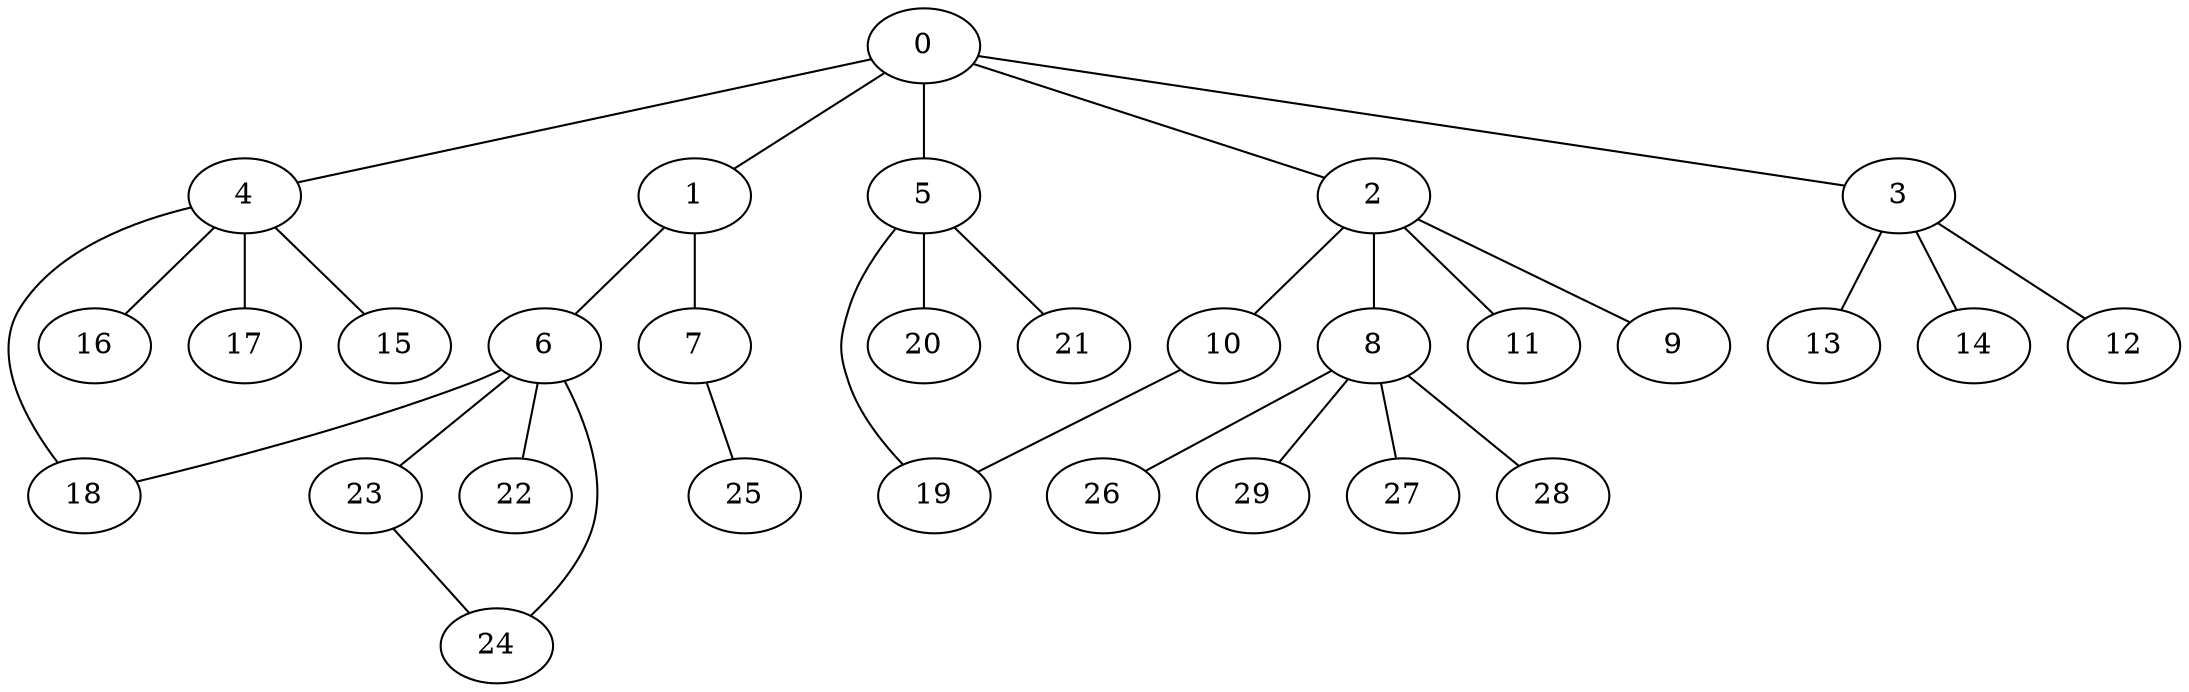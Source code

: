 
graph graphname {
    0 -- 1
0 -- 2
0 -- 3
0 -- 4
0 -- 5
1 -- 6
1 -- 7
2 -- 8
2 -- 10
2 -- 11
2 -- 9
3 -- 12
3 -- 13
3 -- 14
4 -- 16
4 -- 18
4 -- 17
4 -- 15
5 -- 19
5 -- 20
5 -- 21
6 -- 24
6 -- 22
6 -- 23
6 -- 18
7 -- 25
8 -- 27
8 -- 28
8 -- 26
8 -- 29
10 -- 19
23 -- 24

}
